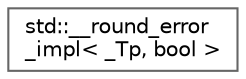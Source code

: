 digraph "Graphical Class Hierarchy"
{
 // LATEX_PDF_SIZE
  bgcolor="transparent";
  edge [fontname=Helvetica,fontsize=10,labelfontname=Helvetica,labelfontsize=10];
  node [fontname=Helvetica,fontsize=10,shape=box,height=0.2,width=0.4];
  rankdir="LR";
  Node0 [id="Node000000",label="std::__round_error\l_impl\< _Tp, bool \>",height=0.2,width=0.4,color="grey40", fillcolor="white", style="filled",URL="$structstd_1_1____round__error__impl.html",tooltip=" "];
}
